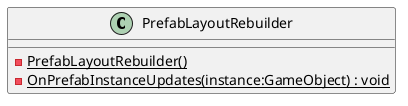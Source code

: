 @startuml
class PrefabLayoutRebuilder {
    {static} - PrefabLayoutRebuilder()
    {static} - OnPrefabInstanceUpdates(instance:GameObject) : void
}
@enduml
